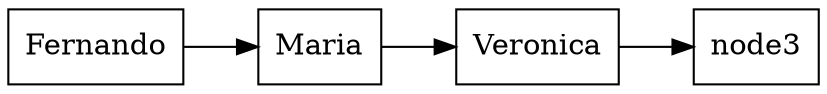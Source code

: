 digraph firsGraph{
node [shape=record];
rankdir=LR;
node0 [label=" Fernando "  ];
node0 -> node1;
node1 [label=" Maria "  ];
node1 -> node2;
node2 [label=" Veronica "  ];
node2 -> node3;
}